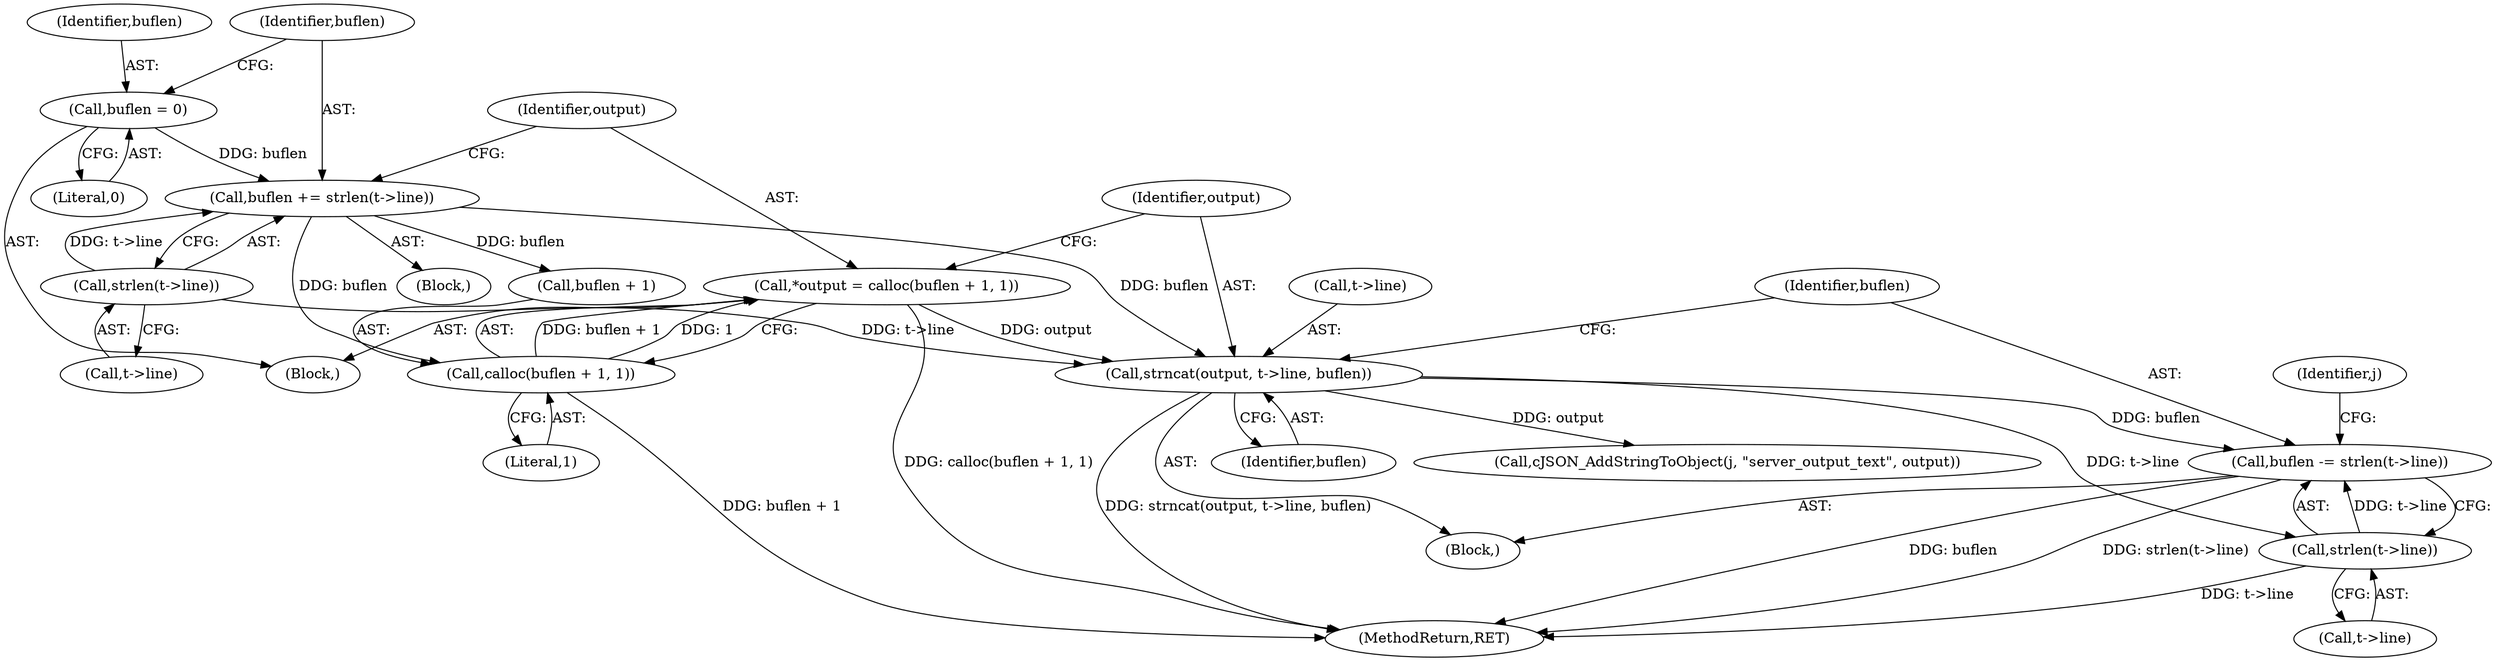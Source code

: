 digraph "0_iperf_91f2fa59e8ed80dfbf400add0164ee0e508e412a_51@API" {
"1000230" [label="(Call,buflen -= strlen(t->line))"];
"1000232" [label="(Call,strlen(t->line))"];
"1000224" [label="(Call,strncat(output, t->line, buflen))"];
"1000216" [label="(Call,*output = calloc(buflen + 1, 1))"];
"1000218" [label="(Call,calloc(buflen + 1, 1))"];
"1000209" [label="(Call,buflen += strlen(t->line))"];
"1000211" [label="(Call,strlen(t->line))"];
"1000204" [label="(Call,buflen = 0)"];
"1000209" [label="(Call,buflen += strlen(t->line))"];
"1000224" [label="(Call,strncat(output, t->line, buflen))"];
"1000204" [label="(Call,buflen = 0)"];
"1000226" [label="(Call,t->line)"];
"1000218" [label="(Call,calloc(buflen + 1, 1))"];
"1000210" [label="(Identifier,buflen)"];
"1000212" [label="(Call,t->line)"];
"1000230" [label="(Call,buflen -= strlen(t->line))"];
"1000219" [label="(Call,buflen + 1)"];
"1000211" [label="(Call,strlen(t->line))"];
"1000217" [label="(Identifier,output)"];
"1000229" [label="(Identifier,buflen)"];
"1000205" [label="(Identifier,buflen)"];
"1000236" [label="(Call,cJSON_AddStringToObject(j, \"server_output_text\", output))"];
"1000233" [label="(Call,t->line)"];
"1000384" [label="(MethodReturn,RET)"];
"1000231" [label="(Identifier,buflen)"];
"1000237" [label="(Identifier,j)"];
"1000206" [label="(Literal,0)"];
"1000223" [label="(Block,)"];
"1000232" [label="(Call,strlen(t->line))"];
"1000225" [label="(Identifier,output)"];
"1000208" [label="(Block,)"];
"1000216" [label="(Call,*output = calloc(buflen + 1, 1))"];
"1000202" [label="(Block,)"];
"1000222" [label="(Literal,1)"];
"1000230" -> "1000223"  [label="AST: "];
"1000230" -> "1000232"  [label="CFG: "];
"1000231" -> "1000230"  [label="AST: "];
"1000232" -> "1000230"  [label="AST: "];
"1000237" -> "1000230"  [label="CFG: "];
"1000230" -> "1000384"  [label="DDG: buflen"];
"1000230" -> "1000384"  [label="DDG: strlen(t->line)"];
"1000232" -> "1000230"  [label="DDG: t->line"];
"1000224" -> "1000230"  [label="DDG: buflen"];
"1000232" -> "1000233"  [label="CFG: "];
"1000233" -> "1000232"  [label="AST: "];
"1000232" -> "1000384"  [label="DDG: t->line"];
"1000224" -> "1000232"  [label="DDG: t->line"];
"1000224" -> "1000223"  [label="AST: "];
"1000224" -> "1000229"  [label="CFG: "];
"1000225" -> "1000224"  [label="AST: "];
"1000226" -> "1000224"  [label="AST: "];
"1000229" -> "1000224"  [label="AST: "];
"1000231" -> "1000224"  [label="CFG: "];
"1000224" -> "1000384"  [label="DDG: strncat(output, t->line, buflen)"];
"1000216" -> "1000224"  [label="DDG: output"];
"1000211" -> "1000224"  [label="DDG: t->line"];
"1000209" -> "1000224"  [label="DDG: buflen"];
"1000224" -> "1000236"  [label="DDG: output"];
"1000216" -> "1000202"  [label="AST: "];
"1000216" -> "1000218"  [label="CFG: "];
"1000217" -> "1000216"  [label="AST: "];
"1000218" -> "1000216"  [label="AST: "];
"1000225" -> "1000216"  [label="CFG: "];
"1000216" -> "1000384"  [label="DDG: calloc(buflen + 1, 1)"];
"1000218" -> "1000216"  [label="DDG: buflen + 1"];
"1000218" -> "1000216"  [label="DDG: 1"];
"1000218" -> "1000222"  [label="CFG: "];
"1000219" -> "1000218"  [label="AST: "];
"1000222" -> "1000218"  [label="AST: "];
"1000218" -> "1000384"  [label="DDG: buflen + 1"];
"1000209" -> "1000218"  [label="DDG: buflen"];
"1000209" -> "1000208"  [label="AST: "];
"1000209" -> "1000211"  [label="CFG: "];
"1000210" -> "1000209"  [label="AST: "];
"1000211" -> "1000209"  [label="AST: "];
"1000217" -> "1000209"  [label="CFG: "];
"1000211" -> "1000209"  [label="DDG: t->line"];
"1000204" -> "1000209"  [label="DDG: buflen"];
"1000209" -> "1000219"  [label="DDG: buflen"];
"1000211" -> "1000212"  [label="CFG: "];
"1000212" -> "1000211"  [label="AST: "];
"1000204" -> "1000202"  [label="AST: "];
"1000204" -> "1000206"  [label="CFG: "];
"1000205" -> "1000204"  [label="AST: "];
"1000206" -> "1000204"  [label="AST: "];
"1000210" -> "1000204"  [label="CFG: "];
}
